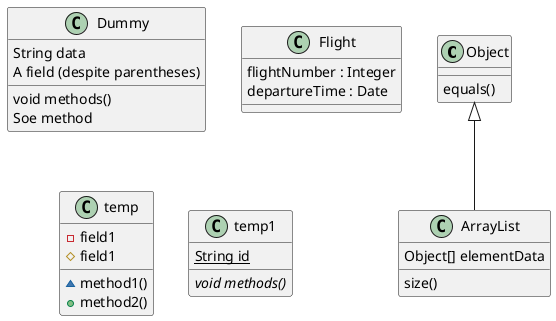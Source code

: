 @startuml
Object <|-- ArrayList

Object : equals()
ArrayList : Object[] elementData
ArrayList : size()

class Dummy {
    String data
    {field} A field (despite parentheses)
    void methods()
    {method} Soe method
}

class Flight {
    flightNumber : Integer
    departureTime : Date
}
'Defining visibility
class temp {
-field1
#field1
~method1()
+method2()
}

'Abstract and Static
class temp1 {
    {static} String id
    {abstract} void methods()
}
@enduml